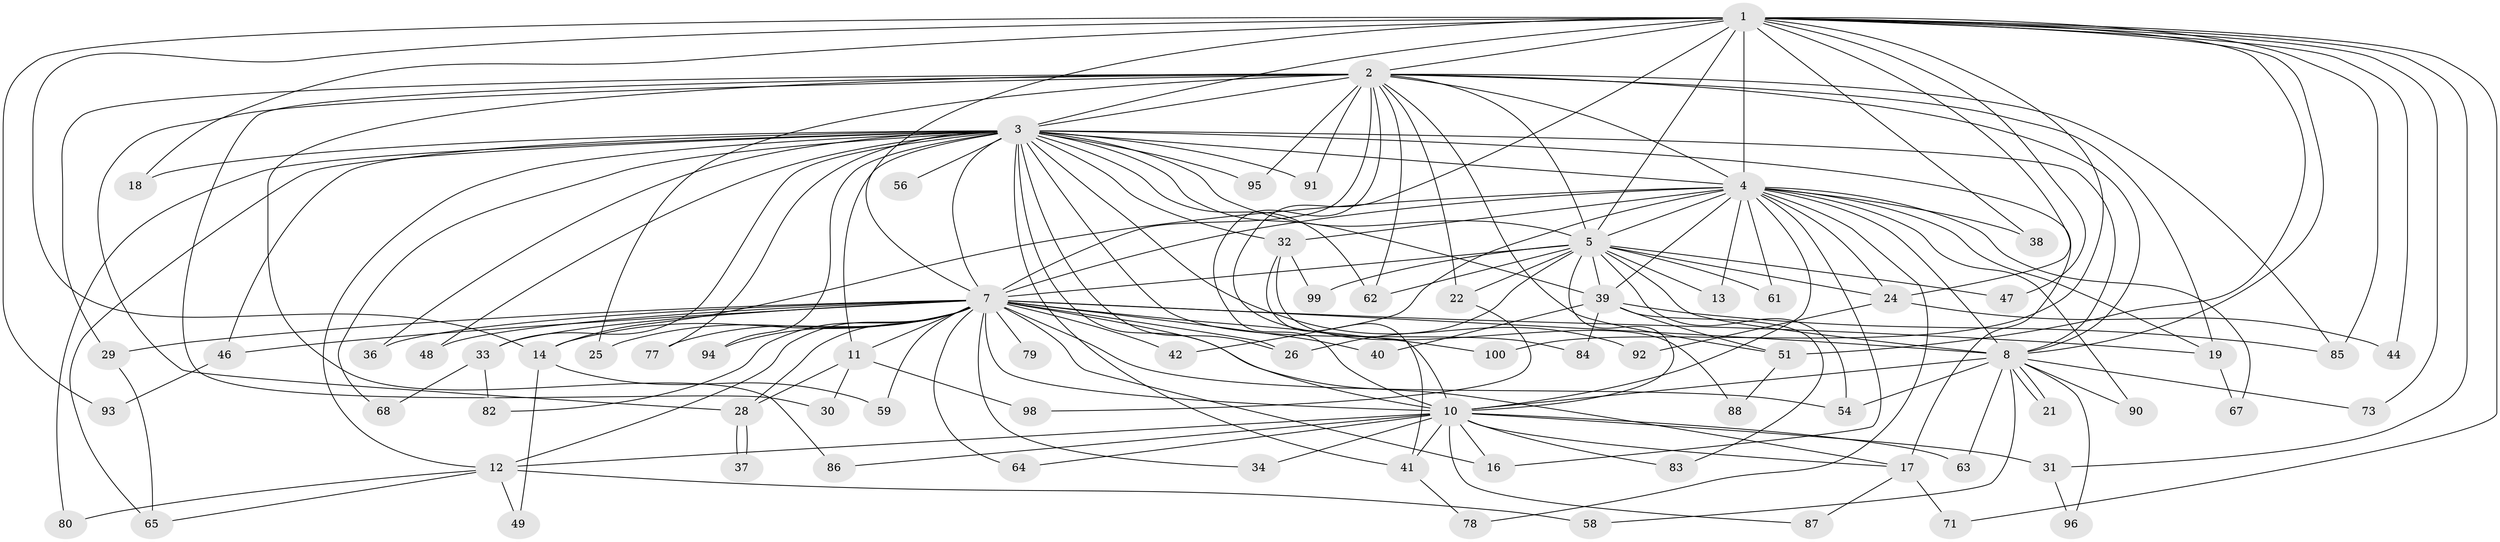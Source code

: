 // original degree distribution, {25: 0.01, 20: 0.02, 22: 0.02, 21: 0.01, 19: 0.02, 18: 0.01, 27: 0.01, 5: 0.05, 7: 0.02, 2: 0.58, 4: 0.07, 3: 0.18}
// Generated by graph-tools (version 1.1) at 2025/11/02/21/25 10:11:07]
// undirected, 75 vertices, 175 edges
graph export_dot {
graph [start="1"]
  node [color=gray90,style=filled];
  1 [super="+52"];
  2 [super="+23"];
  3 [super="+6"];
  4 [super="+20"];
  5 [super="+70"];
  7 [super="+9"];
  8 [super="+43"];
  10 [super="+81"];
  11 [super="+15"];
  12 [super="+76"];
  13;
  14 [super="+35"];
  16;
  17 [super="+50"];
  18;
  19 [super="+27"];
  21;
  22;
  24 [super="+60"];
  25;
  26 [super="+69"];
  28 [super="+89"];
  29 [super="+75"];
  30;
  31;
  32 [super="+45"];
  33;
  34;
  36;
  37;
  38;
  39 [super="+72"];
  40;
  41 [super="+53"];
  42;
  44;
  46 [super="+57"];
  47;
  48;
  49;
  51 [super="+74"];
  54 [super="+55"];
  56;
  58;
  59;
  61;
  62 [super="+66"];
  63;
  64;
  65;
  67;
  68;
  71;
  73;
  77;
  78;
  79;
  80;
  82;
  83;
  84;
  85 [super="+97"];
  86;
  87;
  88;
  90;
  91;
  92;
  93;
  94;
  95;
  96;
  98;
  99;
  100;
  1 -- 2 [weight=2];
  1 -- 3 [weight=2];
  1 -- 4;
  1 -- 5;
  1 -- 7 [weight=2];
  1 -- 8;
  1 -- 10;
  1 -- 14;
  1 -- 18;
  1 -- 24;
  1 -- 31;
  1 -- 38;
  1 -- 44;
  1 -- 47;
  1 -- 51;
  1 -- 71;
  1 -- 73;
  1 -- 85;
  1 -- 93;
  1 -- 100;
  2 -- 3 [weight=2];
  2 -- 4;
  2 -- 5;
  2 -- 7 [weight=2];
  2 -- 8;
  2 -- 10;
  2 -- 22;
  2 -- 25;
  2 -- 29;
  2 -- 30;
  2 -- 51;
  2 -- 86;
  2 -- 91;
  2 -- 95;
  2 -- 85;
  2 -- 62;
  2 -- 28;
  2 -- 19;
  3 -- 4 [weight=2];
  3 -- 5 [weight=2];
  3 -- 7 [weight=4];
  3 -- 8 [weight=2];
  3 -- 10 [weight=2];
  3 -- 12;
  3 -- 18;
  3 -- 32 [weight=2];
  3 -- 33;
  3 -- 41;
  3 -- 46;
  3 -- 48;
  3 -- 62;
  3 -- 65;
  3 -- 68;
  3 -- 80;
  3 -- 91;
  3 -- 11;
  3 -- 77;
  3 -- 17;
  3 -- 84;
  3 -- 26;
  3 -- 92;
  3 -- 94;
  3 -- 95;
  3 -- 36;
  3 -- 39;
  3 -- 56;
  4 -- 5;
  4 -- 7 [weight=2];
  4 -- 8;
  4 -- 10;
  4 -- 13;
  4 -- 16;
  4 -- 19 [weight=2];
  4 -- 24;
  4 -- 38;
  4 -- 39;
  4 -- 42;
  4 -- 67;
  4 -- 78;
  4 -- 90;
  4 -- 32;
  4 -- 61;
  4 -- 14;
  5 -- 7 [weight=2];
  5 -- 8;
  5 -- 10;
  5 -- 13;
  5 -- 22;
  5 -- 26;
  5 -- 47;
  5 -- 54;
  5 -- 61;
  5 -- 62;
  5 -- 99;
  5 -- 39 [weight=2];
  5 -- 24;
  7 -- 8 [weight=3];
  7 -- 10 [weight=2];
  7 -- 12;
  7 -- 16;
  7 -- 28;
  7 -- 33;
  7 -- 34;
  7 -- 36;
  7 -- 79 [weight=2];
  7 -- 64;
  7 -- 77;
  7 -- 14;
  7 -- 17;
  7 -- 82;
  7 -- 19;
  7 -- 25;
  7 -- 29;
  7 -- 94;
  7 -- 100;
  7 -- 40;
  7 -- 42;
  7 -- 46 [weight=2];
  7 -- 48;
  7 -- 54;
  7 -- 59;
  7 -- 11;
  7 -- 26;
  8 -- 10;
  8 -- 21;
  8 -- 21;
  8 -- 58;
  8 -- 63;
  8 -- 73;
  8 -- 90;
  8 -- 96;
  8 -- 54;
  10 -- 31;
  10 -- 34;
  10 -- 63;
  10 -- 64;
  10 -- 83;
  10 -- 87;
  10 -- 17;
  10 -- 16;
  10 -- 86;
  10 -- 41;
  10 -- 12;
  11 -- 28;
  11 -- 30;
  11 -- 98;
  12 -- 49;
  12 -- 58;
  12 -- 65;
  12 -- 80;
  14 -- 49;
  14 -- 59;
  17 -- 71;
  17 -- 87;
  19 -- 67;
  22 -- 98;
  24 -- 44;
  24 -- 92;
  28 -- 37;
  28 -- 37;
  29 -- 65;
  31 -- 96;
  32 -- 41;
  32 -- 88;
  32 -- 99;
  33 -- 68;
  33 -- 82;
  39 -- 40;
  39 -- 83;
  39 -- 85;
  39 -- 51;
  39 -- 84;
  41 -- 78;
  46 -- 93;
  51 -- 88;
}
